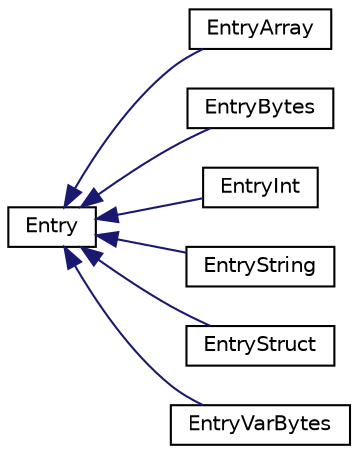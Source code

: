 digraph G
{
  edge [fontname="Helvetica",fontsize="10",labelfontname="Helvetica",labelfontsize="10"];
  node [fontname="Helvetica",fontsize="10",shape=record];
  rankdir="LR";
  Node1 [label="Entry",height=0.2,width=0.4,color="black", fillcolor="white", style="filled",URL="$classevent__rpcgen_1_1_entry.html"];
  Node1 -> Node2 [dir="back",color="midnightblue",fontsize="10",style="solid",fontname="Helvetica"];
  Node2 [label="EntryArray",height=0.2,width=0.4,color="black", fillcolor="white", style="filled",URL="$classevent__rpcgen_1_1_entry_array.html"];
  Node1 -> Node3 [dir="back",color="midnightblue",fontsize="10",style="solid",fontname="Helvetica"];
  Node3 [label="EntryBytes",height=0.2,width=0.4,color="black", fillcolor="white", style="filled",URL="$classevent__rpcgen_1_1_entry_bytes.html"];
  Node1 -> Node4 [dir="back",color="midnightblue",fontsize="10",style="solid",fontname="Helvetica"];
  Node4 [label="EntryInt",height=0.2,width=0.4,color="black", fillcolor="white", style="filled",URL="$classevent__rpcgen_1_1_entry_int.html"];
  Node1 -> Node5 [dir="back",color="midnightblue",fontsize="10",style="solid",fontname="Helvetica"];
  Node5 [label="EntryString",height=0.2,width=0.4,color="black", fillcolor="white", style="filled",URL="$classevent__rpcgen_1_1_entry_string.html"];
  Node1 -> Node6 [dir="back",color="midnightblue",fontsize="10",style="solid",fontname="Helvetica"];
  Node6 [label="EntryStruct",height=0.2,width=0.4,color="black", fillcolor="white", style="filled",URL="$classevent__rpcgen_1_1_entry_struct.html"];
  Node1 -> Node7 [dir="back",color="midnightblue",fontsize="10",style="solid",fontname="Helvetica"];
  Node7 [label="EntryVarBytes",height=0.2,width=0.4,color="black", fillcolor="white", style="filled",URL="$classevent__rpcgen_1_1_entry_var_bytes.html"];
}
